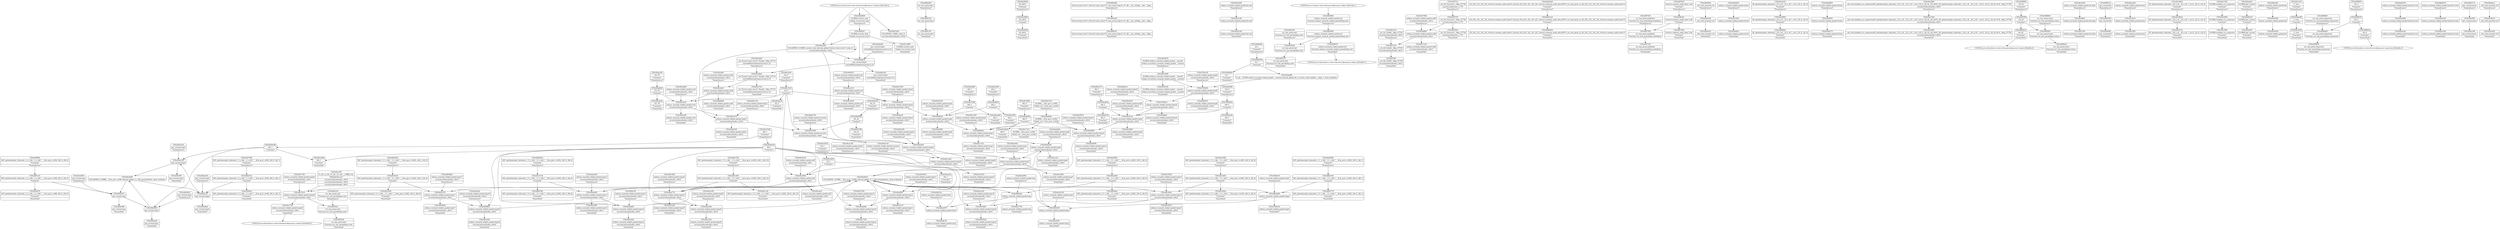 digraph {
	CE0x40abd90 [shape=record,shape=Mrecord,label="{CE0x40abd90|selinux_secmark_relabel_packet:tmp6|security/selinux/hooks.c,4610|*SummSource*}"]
	CE0x40b62b0 [shape=record,shape=Mrecord,label="{CE0x40b62b0|avc_has_perm:entry|*SummSource*}"]
	CE0x40ce6e0 [shape=record,shape=Mrecord,label="{CE0x40ce6e0|_ret_%struct.task_struct*_%tmp4,_!dbg_!27714|./arch/x86/include/asm/current.h,14}"]
	CE0x40c80d0 [shape=record,shape=Mrecord,label="{CE0x40c80d0|i32_4610|*Constant*|*SummSource*}"]
	CE0x40becf0 [shape=record,shape=Mrecord,label="{CE0x40becf0|%struct.task_struct*_(%struct.task_struct**)*_asm_movq_%gs:$_1:P_,$0_,_r,im,_dirflag_,_fpsr_,_flags_}"]
	CE0x40a7cd0 [shape=record,shape=Mrecord,label="{CE0x40a7cd0|selinux_secmark_relabel_packet:do.end}"]
	CE0x40f5d20 [shape=record,shape=Mrecord,label="{CE0x40f5d20|avc_has_perm:tsid|Function::avc_has_perm&Arg::tsid::}"]
	CE0x40f5690 [shape=record,shape=Mrecord,label="{CE0x40f5690|selinux_secmark_relabel_packet:sid|Function::selinux_secmark_relabel_packet&Arg::sid::}"]
	CE0x40b4fa0 [shape=record,shape=Mrecord,label="{CE0x40b4fa0|i64*_getelementptr_inbounds_(_11_x_i64_,_11_x_i64_*___llvm_gcov_ctr402,_i64_0,_i64_0)|*Constant*|*SummSink*}"]
	CE0x40b1120 [shape=record,shape=Mrecord,label="{CE0x40b1120|GLOBAL:__llvm_gcov_ctr402|Global_var:__llvm_gcov_ctr402|*SummSource*}"]
	CE0x40a65d0 [shape=record,shape=Mrecord,label="{CE0x40a65d0|i64_0|*Constant*}"]
	CE0x40f7370 [shape=record,shape=Mrecord,label="{CE0x40f7370|_ret_i32_%retval.0,_!dbg_!27728|security/selinux/avc.c,775}"]
	CE0x40b5ed0 [shape=record,shape=Mrecord,label="{CE0x40b5ed0|i32_(i32,_i32,_i16,_i32,_%struct.common_audit_data*)*_bitcast_(i32_(i32,_i32,_i16,_i32,_%struct.common_audit_data.495*)*_avc_has_perm_to_i32_(i32,_i32,_i16,_i32,_%struct.common_audit_data*)*)|*Constant*|*SummSource*}"]
	CE0x40b2770 [shape=record,shape=Mrecord,label="{CE0x40b2770|i64*_getelementptr_inbounds_(_11_x_i64_,_11_x_i64_*___llvm_gcov_ctr402,_i64_0,_i64_1)|*Constant*|*SummSink*}"]
	CE0x40a7790 [shape=record,shape=Mrecord,label="{CE0x40a7790|selinux_secmark_relabel_packet:tmp|*SummSink*}"]
	CE0x40a7240 [shape=record,shape=Mrecord,label="{CE0x40a7240|i64_1|*Constant*|*SummSource*}"]
	CE0x40e0e40 [shape=record,shape=Mrecord,label="{CE0x40e0e40|i64_4|*Constant*|*SummSink*}"]
	CE0x40b2cc0 [shape=record,shape=Mrecord,label="{CE0x40b2cc0|get_current:tmp2}"]
	CE0x40cc7a0 [shape=record,shape=Mrecord,label="{CE0x40cc7a0|selinux_secmark_relabel_packet:tmp5|security/selinux/hooks.c,4610|*SummSink*}"]
	CE0x40b4100 [shape=record,shape=Mrecord,label="{CE0x40b4100|selinux_secmark_relabel_packet:tmp21|security/selinux/hooks.c,4610|*SummSink*}"]
	CE0x40cc2f0 [shape=record,shape=Mrecord,label="{CE0x40cc2f0|0:_i32,_4:_i32,_8:_i32,_12:_i32,_:_CMRE_4,8_|*MultipleSource*|security/selinux/hooks.c,4610|security/selinux/hooks.c,4610|security/selinux/hooks.c,4611}"]
	CE0x40b7690 [shape=record,shape=Mrecord,label="{CE0x40b7690|selinux_secmark_relabel_packet:security|security/selinux/hooks.c,4610}"]
	CE0x40f71f0 [shape=record,shape=Mrecord,label="{CE0x40f71f0|avc_has_perm:auditdata|Function::avc_has_perm&Arg::auditdata::|*SummSink*}"]
	CE0x40af580 [shape=record,shape=Mrecord,label="{CE0x40af580|i32_4610|*Constant*|*SummSink*}"]
	CE0x40bee80 [shape=record,shape=Mrecord,label="{CE0x40bee80|_call_void_mcount()_#3}"]
	CE0x40a96c0 [shape=record,shape=Mrecord,label="{CE0x40a96c0|selinux_secmark_relabel_packet:if.end|*SummSink*}"]
	CE0x5785e30 [shape=record,shape=Mrecord,label="{CE0x5785e30|selinux_secmark_relabel_packet:tmp8|security/selinux/hooks.c,4610|*SummSource*}"]
	CE0x40f4f20 [shape=record,shape=Mrecord,label="{CE0x40f4f20|i64*_getelementptr_inbounds_(_2_x_i64_,_2_x_i64_*___llvm_gcov_ctr98,_i64_0,_i64_1)|*Constant*|*SummSink*}"]
	CE0x40a2d20 [shape=record,shape=Mrecord,label="{CE0x40a2d20|selinux_secmark_relabel_packet:tobool|security/selinux/hooks.c,4610}"]
	CE0x40a9da0 [shape=record,shape=Mrecord,label="{CE0x40a9da0|selinux_secmark_relabel_packet:if.end|*SummSource*}"]
	CE0x40a7030 [shape=record,shape=Mrecord,label="{CE0x40a7030|selinux_secmark_relabel_packet:tobool|security/selinux/hooks.c,4610|*SummSource*}"]
	CE0x40a5250 [shape=record,shape=Mrecord,label="{CE0x40a5250|selinux_secmark_relabel_packet:tmp3|*SummSink*}"]
	CE0x40b1580 [shape=record,shape=Mrecord,label="{CE0x40b1580|selinux_secmark_relabel_packet:tmp19|security/selinux/hooks.c,4610|*SummSource*}"]
	CE0x40f7c50 [shape=record,shape=Mrecord,label="{CE0x40f7c50|_ret_i32_%call6,_!dbg_!27745|security/selinux/hooks.c,4613}"]
	CE0x40b50c0 [shape=record,shape=Mrecord,label="{CE0x40b50c0|get_current:tmp1|*SummSource*}"]
	CE0x40e46f0 [shape=record,shape=Mrecord,label="{CE0x40e46f0|selinux_secmark_relabel_packet:tmp9|security/selinux/hooks.c,4610|*SummSink*}"]
	CE0x40e2050 [shape=record,shape=Mrecord,label="{CE0x40e2050|i64_5|*Constant*}"]
	CE0x3b90db0 [shape=record,shape=Mrecord,label="{CE0x3b90db0|i8*_getelementptr_inbounds_(_25_x_i8_,_25_x_i8_*_.str3,_i32_0,_i32_0)|*Constant*|*SummSink*}"]
	CE0x40b7290 [shape=record,shape=Mrecord,label="{CE0x40b7290|i32_22|*Constant*|*SummSink*}"]
	CE0x40b6780 [shape=record,shape=Mrecord,label="{CE0x40b6780|i64*_getelementptr_inbounds_(_11_x_i64_,_11_x_i64_*___llvm_gcov_ctr402,_i64_0,_i64_6)|*Constant*|*SummSink*}"]
	CE0x40a8170 [shape=record,shape=Mrecord,label="{CE0x40a8170|selinux_secmark_relabel_packet:if.then|*SummSink*}"]
	CE0x40a7d40 [shape=record,shape=Mrecord,label="{CE0x40a7d40|selinux_secmark_relabel_packet:do.end|*SummSource*}"]
	CE0x40f5840 [shape=record,shape=Mrecord,label="{CE0x40f5840|selinux_secmark_relabel_packet:sid|Function::selinux_secmark_relabel_packet&Arg::sid::|*SummSource*}"]
	CE0x40b03e0 [shape=record,shape=Mrecord,label="{CE0x40b03e0|selinux_secmark_relabel_packet:tmp16|security/selinux/hooks.c,4610|*SummSink*}"]
	CE0x40a1e00 [shape=record,shape=Mrecord,label="{CE0x40a1e00|selinux_secmark_relabel_packet:tmp20|security/selinux/hooks.c,4610|*SummSource*}"]
	CE0x40cb120 [shape=record,shape=Mrecord,label="{CE0x40cb120|get_current:tmp3}"]
	CE0x40ba920 [shape=record,shape=Mrecord,label="{CE0x40ba920|selinux_secmark_relabel_packet:tmp14|security/selinux/hooks.c,4610|*SummSink*}"]
	CE0x40fa070 [shape=record,shape=Mrecord,label="{CE0x40fa070|i64*_getelementptr_inbounds_(_2_x_i64_,_2_x_i64_*___llvm_gcov_ctr98,_i64_0,_i64_0)|*Constant*|*SummSink*}"]
	CE0x40a92a0 [shape=record,shape=Mrecord,label="{CE0x40a92a0|COLLAPSED:_GCMRE___llvm_gcov_ctr402_internal_global_11_x_i64_zeroinitializer:_elem_0:default:}"]
	CE0x40c2880 [shape=record,shape=Mrecord,label="{CE0x40c2880|_call_void_lockdep_rcu_suspicious(i8*_getelementptr_inbounds_(_25_x_i8_,_25_x_i8_*_.str3,_i32_0,_i32_0),_i32_4610,_i8*_getelementptr_inbounds_(_45_x_i8_,_45_x_i8_*_.str12,_i32_0,_i32_0))_#10,_!dbg_!27729|security/selinux/hooks.c,4610|*SummSource*}"]
	CE0x40abd20 [shape=record,shape=Mrecord,label="{CE0x40abd20|selinux_secmark_relabel_packet:tmp6|security/selinux/hooks.c,4610}"]
	CE0x41169f0 [shape=record,shape=Mrecord,label="{CE0x41169f0|GLOBAL:current_task|Global_var:current_task|*SummSink*}"]
	CE0x40b0540 [shape=record,shape=Mrecord,label="{CE0x40b0540|i8_1|*Constant*}"]
	CE0x40a1400 [shape=record,shape=Mrecord,label="{CE0x40a1400|i64*_getelementptr_inbounds_(_11_x_i64_,_11_x_i64_*___llvm_gcov_ctr402,_i64_0,_i64_9)|*Constant*|*SummSink*}"]
	CE0x40f5e00 [shape=record,shape=Mrecord,label="{CE0x40f5e00|avc_has_perm:tsid|Function::avc_has_perm&Arg::tsid::|*SummSource*}"]
	CE0x40c3100 [shape=record,shape=Mrecord,label="{CE0x40c3100|selinux_secmark_relabel_packet:tmp5|security/selinux/hooks.c,4610|*SummSource*}"]
	CE0x40c7a10 [shape=record,shape=Mrecord,label="{CE0x40c7a10|selinux_secmark_relabel_packet:call6|security/selinux/hooks.c,4613|*SummSink*}"]
	CE0x40f6000 [shape=record,shape=Mrecord,label="{CE0x40f6000|i16_42|*Constant*|*SummSource*}"]
	CE0x40a2300 [shape=record,shape=Mrecord,label="{CE0x40a2300|i64_2|*Constant*|*SummSource*}"]
	CE0x40c1e90 [shape=record,shape=Mrecord,label="{CE0x40c1e90|selinux_secmark_relabel_packet:tmp23|security/selinux/hooks.c,4610|*SummSource*}"]
	CE0x40b5050 [shape=record,shape=Mrecord,label="{CE0x40b5050|get_current:tmp1}"]
	CE0x40c7030 [shape=record,shape=Mrecord,label="{CE0x40c7030|selinux_secmark_relabel_packet:tmp12|security/selinux/hooks.c,4610|*SummSource*}"]
	CE0x40ff380 [shape=record,shape=Mrecord,label="{CE0x40ff380|i64*_getelementptr_inbounds_(_2_x_i64_,_2_x_i64_*___llvm_gcov_ctr98,_i64_0,_i64_0)|*Constant*|*SummSource*}"]
	CE0x40cef90 [shape=record,shape=Mrecord,label="{CE0x40cef90|selinux_secmark_relabel_packet:call4|security/selinux/hooks.c,4610|*SummSource*}"]
	CE0x40c88e0 [shape=record,shape=Mrecord,label="{CE0x40c88e0|selinux_secmark_relabel_packet:do.body}"]
	CE0x40e2170 [shape=record,shape=Mrecord,label="{CE0x40e2170|i64_5|*Constant*|*SummSource*}"]
	CE0x40f91c0 [shape=record,shape=Mrecord,label="{CE0x40f91c0|get_current:bb|*SummSource*}"]
	CE0x40c8060 [shape=record,shape=Mrecord,label="{CE0x40c8060|i32_4610|*Constant*}"]
	CE0x40abbd0 [shape=record,shape=Mrecord,label="{CE0x40abbd0|get_current:tmp4|./arch/x86/include/asm/current.h,14|*SummSource*}"]
	CE0x40b5160 [shape=record,shape=Mrecord,label="{CE0x40b5160|i64*_getelementptr_inbounds_(_11_x_i64_,_11_x_i64_*___llvm_gcov_ctr402,_i64_0,_i64_1)|*Constant*}"]
	CE0x40c9170 [shape=record,shape=Mrecord,label="{CE0x40c9170|selinux_secmark_relabel_packet:tmp11|security/selinux/hooks.c,4610|*SummSink*}"]
	CE0x40f62c0 [shape=record,shape=Mrecord,label="{CE0x40f62c0|i16_42|*Constant*|*SummSink*}"]
	CE0x40b37a0 [shape=record,shape=Mrecord,label="{CE0x40b37a0|selinux_secmark_relabel_packet:security|security/selinux/hooks.c,4610|*SummSink*}"]
	CE0x40d7300 [shape=record,shape=Mrecord,label="{CE0x40d7300|i64*_getelementptr_inbounds_(_2_x_i64_,_2_x_i64_*___llvm_gcov_ctr98,_i64_0,_i64_1)|*Constant*|*SummSource*}"]
	CE0x40c3250 [shape=record,shape=Mrecord,label="{CE0x40c3250|selinux_secmark_relabel_packet:call|security/selinux/hooks.c,4610|*SummSink*}"]
	CE0x40a8590 [shape=record,shape=Mrecord,label="{CE0x40a8590|i64*_getelementptr_inbounds_(_11_x_i64_,_11_x_i64_*___llvm_gcov_ctr402,_i64_0,_i64_1)|*Constant*|*SummSource*}"]
	CE0x40c17c0 [shape=record,shape=Mrecord,label="{CE0x40c17c0|GLOBAL:__llvm_gcov_ctr402|Global_var:__llvm_gcov_ctr402|*SummSink*}"]
	CE0x40ac420 [shape=record,shape=Mrecord,label="{CE0x40ac420|selinux_secmark_relabel_packet:entry|*SummSource*}"]
	CE0x40a5d60 [shape=record,shape=Mrecord,label="{CE0x40a5d60|i64_3|*Constant*|*SummSource*}"]
	CE0x40b1a70 [shape=record,shape=Mrecord,label="{CE0x40b1a70|selinux_secmark_relabel_packet:tmp21|security/selinux/hooks.c,4610}"]
	CE0x40b61b0 [shape=record,shape=Mrecord,label="{CE0x40b61b0|avc_has_perm:entry}"]
	CE0x40adc90 [shape=record,shape=Mrecord,label="{CE0x40adc90|i32_78|*Constant*|*SummSource*}"]
	CE0x40e3440 [shape=record,shape=Mrecord,label="{CE0x40e3440|selinux_secmark_relabel_packet:tmp7|security/selinux/hooks.c,4610|*SummSource*}"]
	"CONST[source:0(mediator),value:2(dynamic)][purpose:{subject}][SnkIdx:0]"
	CE0x40f5970 [shape=record,shape=Mrecord,label="{CE0x40f5970|selinux_secmark_relabel_packet:sid|Function::selinux_secmark_relabel_packet&Arg::sid::|*SummSink*}"]
	CE0x40f7e50 [shape=record,shape=Mrecord,label="{CE0x40f7e50|_ret_i32_%call6,_!dbg_!27745|security/selinux/hooks.c,4613|*SummSource*}"]
	CE0x40f7030 [shape=record,shape=Mrecord,label="{CE0x40f7030|%struct.common_audit_data*_null|*Constant*|*SummSource*}"]
	CE0x40b6030 [shape=record,shape=Mrecord,label="{CE0x40b6030|i32_(i32,_i32,_i16,_i32,_%struct.common_audit_data*)*_bitcast_(i32_(i32,_i32,_i16,_i32,_%struct.common_audit_data.495*)*_avc_has_perm_to_i32_(i32,_i32,_i16,_i32,_%struct.common_audit_data*)*)|*Constant*|*SummSink*}"]
	CE0x40c96a0 [shape=record,shape=Mrecord,label="{CE0x40c96a0|i8*_getelementptr_inbounds_(_45_x_i8_,_45_x_i8_*_.str12,_i32_0,_i32_0)|*Constant*}"]
	CE0x40b4cf0 [shape=record,shape=Mrecord,label="{CE0x40b4cf0|selinux_secmark_relabel_packet:tmp2|*SummSource*}"]
	CE0x40cbe60 [shape=record,shape=Mrecord,label="{CE0x40cbe60|selinux_secmark_relabel_packet:cred|security/selinux/hooks.c,4610|*SummSink*}"]
	CE0x40b3c80 [shape=record,shape=Mrecord,label="{CE0x40b3c80|selinux_secmark_relabel_packet:tmp22|security/selinux/hooks.c,4610|*SummSource*}"]
	CE0x40bedf0 [shape=record,shape=Mrecord,label="{CE0x40bedf0|%struct.task_struct*_(%struct.task_struct**)*_asm_movq_%gs:$_1:P_,$0_,_r,im,_dirflag_,_fpsr_,_flags_|*SummSource*}"]
	CE0x40ff230 [shape=record,shape=Mrecord,label="{CE0x40ff230|GLOBAL:current_task|Global_var:current_task}"]
	CE0x40e5870 [shape=record,shape=Mrecord,label="{CE0x40e5870|selinux_secmark_relabel_packet:tmp10|security/selinux/hooks.c,4610|*SummSource*}"]
	CE0x40dfda0 [shape=record,shape=Mrecord,label="{CE0x40dfda0|selinux_secmark_relabel_packet:tobool1|security/selinux/hooks.c,4610|*SummSink*}"]
	CE0x40b9f70 [shape=record,shape=Mrecord,label="{CE0x40b9f70|selinux_secmark_relabel_packet:tmp8|security/selinux/hooks.c,4610|*SummSink*}"]
	CE0x40c7ef0 [shape=record,shape=Mrecord,label="{CE0x40c7ef0|GLOBAL:lockdep_rcu_suspicious|*Constant*|*SummSource*}"]
	CE0x40a8850 [shape=record,shape=Mrecord,label="{CE0x40a8850|selinux_secmark_relabel_packet:if.then|*SummSource*}"]
	CE0x40adbb0 [shape=record,shape=Mrecord,label="{CE0x40adbb0|i32_78|*Constant*}"]
	CE0x40aef50 [shape=record,shape=Mrecord,label="{CE0x40aef50|GLOBAL:get_current|*Constant*|*SummSink*}"]
	CE0x40c5870 [shape=record,shape=Mrecord,label="{CE0x40c5870|selinux_secmark_relabel_packet:tmp15|security/selinux/hooks.c,4610|*SummSink*}"]
	CE0x40c27b0 [shape=record,shape=Mrecord,label="{CE0x40c27b0|_call_void_lockdep_rcu_suspicious(i8*_getelementptr_inbounds_(_25_x_i8_,_25_x_i8_*_.str3,_i32_0,_i32_0),_i32_4610,_i8*_getelementptr_inbounds_(_45_x_i8_,_45_x_i8_*_.str12,_i32_0,_i32_0))_#10,_!dbg_!27729|security/selinux/hooks.c,4610}"]
	CE0x5785dc0 [shape=record,shape=Mrecord,label="{CE0x5785dc0|selinux_secmark_relabel_packet:tobool1|security/selinux/hooks.c,4610}"]
	CE0x40f7a10 [shape=record,shape=Mrecord,label="{CE0x40f7a10|i64*_getelementptr_inbounds_(_2_x_i64_,_2_x_i64_*___llvm_gcov_ctr98,_i64_0,_i64_0)|*Constant*}"]
	CE0x40cb510 [shape=record,shape=Mrecord,label="{CE0x40cb510|get_current:tmp}"]
	CE0x40be980 [shape=record,shape=Mrecord,label="{CE0x40be980|get_current:tmp|*SummSink*}"]
	CE0x40b64a0 [shape=record,shape=Mrecord,label="{CE0x40b64a0|i64*_getelementptr_inbounds_(_11_x_i64_,_11_x_i64_*___llvm_gcov_ctr402,_i64_0,_i64_6)|*Constant*|*SummSource*}"]
	CE0x40c24b0 [shape=record,shape=Mrecord,label="{CE0x40c24b0|i64_1|*Constant*|*SummSink*}"]
	CE0x40b4250 [shape=record,shape=Mrecord,label="{CE0x40b4250|i32_22|*Constant*|*SummSource*}"]
	CE0x40a6560 [shape=record,shape=Mrecord,label="{CE0x40a6560|selinux_secmark_relabel_packet:tmp4|security/selinux/hooks.c,4610|*SummSink*}"]
	CE0x39c9140 [shape=record,shape=Mrecord,label="{CE0x39c9140|GLOBAL:selinux_secmark_relabel_packet.__warned|Global_var:selinux_secmark_relabel_packet.__warned|*SummSink*}"]
	CE0x40c6460 [shape=record,shape=Mrecord,label="{CE0x40c6460|GLOBAL:lockdep_rcu_suspicious|*Constant*}"]
	CE0x40f9380 [shape=record,shape=Mrecord,label="{CE0x40f9380|get_current:bb|*SummSink*}"]
	CE0x40a7580 [shape=record,shape=Mrecord,label="{CE0x40a7580|i64_3|*Constant*}"]
	CE0x40ac2c0 [shape=record,shape=Mrecord,label="{CE0x40ac2c0|selinux_secmark_relabel_packet:call|security/selinux/hooks.c,4610}"]
	CE0x3b90d40 [shape=record,shape=Mrecord,label="{CE0x3b90d40|i8_1|*Constant*|*SummSource*}"]
	CE0x40f5f90 [shape=record,shape=Mrecord,label="{CE0x40f5f90|i16_42|*Constant*}"]
	CE0x40a21d0 [shape=record,shape=Mrecord,label="{CE0x40a21d0|selinux_secmark_relabel_packet:do.end|*SummSink*}"]
	CE0x40a7f60 [shape=record,shape=Mrecord,label="{CE0x40a7f60|i64_2|*Constant*|*SummSink*}"]
	CE0x40b1400 [shape=record,shape=Mrecord,label="{CE0x40b1400|i64*_getelementptr_inbounds_(_11_x_i64_,_11_x_i64_*___llvm_gcov_ctr402,_i64_0,_i64_10)|*Constant*}"]
	CE0x40a82d0 [shape=record,shape=Mrecord,label="{CE0x40a82d0|selinux_secmark_relabel_packet:tmp4|security/selinux/hooks.c,4610}"]
	CE0x40a5440 [shape=record,shape=Mrecord,label="{CE0x40a5440|selinux_secmark_relabel_packet:bb|*SummSink*}"]
	CE0x40c7190 [shape=record,shape=Mrecord,label="{CE0x40c7190|selinux_secmark_relabel_packet:tmp12|security/selinux/hooks.c,4610|*SummSink*}"]
	CE0x40cb580 [shape=record,shape=Mrecord,label="{CE0x40cb580|COLLAPSED:_GCMRE___llvm_gcov_ctr98_internal_global_2_x_i64_zeroinitializer:_elem_0:default:}"]
	CE0x40e4610 [shape=record,shape=Mrecord,label="{CE0x40e4610|selinux_secmark_relabel_packet:tmp9|security/selinux/hooks.c,4610|*SummSource*}"]
	CE0x40baa80 [shape=record,shape=Mrecord,label="{CE0x40baa80|i1_true|*Constant*}"]
	CE0x40ca930 [shape=record,shape=Mrecord,label="{CE0x40ca930|i1_true|*Constant*|*SummSink*}"]
	"CONST[source:0(mediator),value:2(dynamic)][purpose:{object}][SnkIdx:1]"
	CE0x3b90bb0 [shape=record,shape=Mrecord,label="{CE0x3b90bb0|i8_1|*Constant*|*SummSink*}"]
	CE0x40c2950 [shape=record,shape=Mrecord,label="{CE0x40c2950|_call_void_lockdep_rcu_suspicious(i8*_getelementptr_inbounds_(_25_x_i8_,_25_x_i8_*_.str3,_i32_0,_i32_0),_i32_4610,_i8*_getelementptr_inbounds_(_45_x_i8_,_45_x_i8_*_.str12,_i32_0,_i32_0))_#10,_!dbg_!27729|security/selinux/hooks.c,4610|*SummSink*}"]
	CE0x40f5150 [shape=record,shape=Mrecord,label="{CE0x40f5150|avc_has_perm:entry|*SummSink*}"]
	CE0x40bec00 [shape=record,shape=Mrecord,label="{CE0x40bec00|get_current:tmp4|./arch/x86/include/asm/current.h,14|*SummSink*}"]
	"CONST[source:0(mediator),value:0(static)][purpose:{operation}][SnkIdx:3]"
	CE0x40b1c30 [shape=record,shape=Mrecord,label="{CE0x40b1c30|selinux_secmark_relabel_packet:tmp21|security/selinux/hooks.c,4610|*SummSource*}"]
	CE0x40a70e0 [shape=record,shape=Mrecord,label="{CE0x40a70e0|selinux_secmark_relabel_packet:if.end}"]
	CE0x40a67f0 [shape=record,shape=Mrecord,label="{CE0x40a67f0|selinux_secmark_relabel_packet:land.lhs.true|*SummSource*}"]
	CE0x40c4f90 [shape=record,shape=Mrecord,label="{CE0x40c4f90|selinux_secmark_relabel_packet:tmp7|security/selinux/hooks.c,4610|*SummSink*}"]
	CE0x40cb080 [shape=record,shape=Mrecord,label="{CE0x40cb080|selinux_secmark_relabel_packet:sid5|security/selinux/hooks.c,4611}"]
	CE0x40f6600 [shape=record,shape=Mrecord,label="{CE0x40f6600|avc_has_perm:tclass|Function::avc_has_perm&Arg::tclass::|*SummSource*}"]
	CE0x40cb900 [shape=record,shape=Mrecord,label="{CE0x40cb900|get_current:tmp|*SummSource*}"]
	CE0x40c5950 [shape=record,shape=Mrecord,label="{CE0x40c5950|selinux_secmark_relabel_packet:tmp15|security/selinux/hooks.c,4610|*SummSource*}"]
	CE0x40ce7e0 [shape=record,shape=Mrecord,label="{CE0x40ce7e0|_ret_%struct.task_struct*_%tmp4,_!dbg_!27714|./arch/x86/include/asm/current.h,14|*SummSink*}"]
	CE0x40e33d0 [shape=record,shape=Mrecord,label="{CE0x40e33d0|GLOBAL:selinux_secmark_relabel_packet.__warned|Global_var:selinux_secmark_relabel_packet.__warned}"]
	CE0x40b5ca0 [shape=record,shape=Mrecord,label="{CE0x40b5ca0|i32_(i32,_i32,_i16,_i32,_%struct.common_audit_data*)*_bitcast_(i32_(i32,_i32,_i16,_i32,_%struct.common_audit_data.495*)*_avc_has_perm_to_i32_(i32,_i32,_i16,_i32,_%struct.common_audit_data*)*)|*Constant*}"]
	CE0x40c3930 [shape=record,shape=Mrecord,label="{CE0x40c3930|i32_1|*Constant*|*SummSource*}"]
	CE0x40c9010 [shape=record,shape=Mrecord,label="{CE0x40c9010|selinux_secmark_relabel_packet:tmp11|security/selinux/hooks.c,4610|*SummSource*}"]
	CE0x40aa0b0 [shape=record,shape=Mrecord,label="{CE0x40aa0b0|selinux_secmark_relabel_packet:tmp12|security/selinux/hooks.c,4610}"]
	CE0x40c7f60 [shape=record,shape=Mrecord,label="{CE0x40c7f60|GLOBAL:lockdep_rcu_suspicious|*Constant*|*SummSink*}"]
	CE0x40f75f0 [shape=record,shape=Mrecord,label="{CE0x40f75f0|avc_has_perm:auditdata|Function::avc_has_perm&Arg::auditdata::|*SummSource*}"]
	CE0x40cb330 [shape=record,shape=Mrecord,label="{CE0x40cb330|selinux_secmark_relabel_packet:sid5|security/selinux/hooks.c,4611|*SummSource*}"]
	CE0x40a9f50 [shape=record,shape=Mrecord,label="{CE0x40a9f50|i64*_getelementptr_inbounds_(_11_x_i64_,_11_x_i64_*___llvm_gcov_ctr402,_i64_0,_i64_0)|*Constant*|*SummSource*}"]
	CE0x40ba7f0 [shape=record,shape=Mrecord,label="{CE0x40ba7f0|selinux_secmark_relabel_packet:tmp14|security/selinux/hooks.c,4610|*SummSource*}"]
	CE0x40cc170 [shape=record,shape=Mrecord,label="{CE0x40cc170|selinux_secmark_relabel_packet:tmp7|security/selinux/hooks.c,4610}"]
	CE0x40f6b50 [shape=record,shape=Mrecord,label="{CE0x40f6b50|avc_has_perm:requested|Function::avc_has_perm&Arg::requested::|*SummSink*}"]
	CE0x40e4510 [shape=record,shape=Mrecord,label="{CE0x40e4510|i64_5|*Constant*|*SummSink*}"]
	CE0x40c5b50 [shape=record,shape=Mrecord,label="{CE0x40c5b50|i64*_getelementptr_inbounds_(_11_x_i64_,_11_x_i64_*___llvm_gcov_ctr402,_i64_0,_i64_8)|*Constant*}"]
	"CONST[source:1(input),value:2(dynamic)][purpose:{object}][SrcIdx:1]"
	CE0x40b8060 [shape=record,shape=Mrecord,label="{CE0x40b8060|selinux_secmark_relabel_packet:call4|security/selinux/hooks.c,4610|*SummSink*}"]
	"CONST[source:0(mediator),value:2(dynamic)][purpose:{object}][SnkIdx:2]"
	CE0x40c5620 [shape=record,shape=Mrecord,label="{CE0x40c5620|i64*_getelementptr_inbounds_(_11_x_i64_,_11_x_i64_*___llvm_gcov_ctr402,_i64_0,_i64_8)|*Constant*|*SummSink*}"]
	CE0x40a1c20 [shape=record,shape=Mrecord,label="{CE0x40a1c20|i64*_getelementptr_inbounds_(_11_x_i64_,_11_x_i64_*___llvm_gcov_ctr402,_i64_0,_i64_10)|*Constant*|*SummSink*}"]
	CE0x40e0f40 [shape=record,shape=Mrecord,label="{CE0x40e0f40|i64_4|*Constant*|*SummSource*}"]
	CE0x40e69f0 [shape=record,shape=Mrecord,label="{CE0x40e69f0|selinux_secmark_relabel_packet:tmp10|security/selinux/hooks.c,4610|*SummSink*}"]
	CE0x40c4a50 [shape=record,shape=Mrecord,label="{CE0x40c4a50|i8*_getelementptr_inbounds_(_25_x_i8_,_25_x_i8_*_.str3,_i32_0,_i32_0)|*Constant*|*SummSource*}"]
	CE0x40a1d00 [shape=record,shape=Mrecord,label="{CE0x40a1d00|selinux_secmark_relabel_packet:tmp20|security/selinux/hooks.c,4610}"]
	CE0x40f7560 [shape=record,shape=Mrecord,label="{CE0x40f7560|avc_has_perm:auditdata|Function::avc_has_perm&Arg::auditdata::}"]
	CE0x40e4680 [shape=record,shape=Mrecord,label="{CE0x40e4680|selinux_secmark_relabel_packet:tmp10|security/selinux/hooks.c,4610}"]
	CE0x40b2d30 [shape=record,shape=Mrecord,label="{CE0x40b2d30|get_current:tmp2|*SummSource*}"]
	CE0x40b2da0 [shape=record,shape=Mrecord,label="{CE0x40b2da0|get_current:tmp2|*SummSink*}"]
	CE0x40cbc90 [shape=record,shape=Mrecord,label="{CE0x40cbc90|COLLAPSED:_GCMRE_current_task_external_global_%struct.task_struct*:_elem_0::|security/selinux/hooks.c,4610}"]
	CE0x40ab050 [shape=record,shape=Mrecord,label="{CE0x40ab050|i64*_getelementptr_inbounds_(_11_x_i64_,_11_x_i64_*___llvm_gcov_ctr402,_i64_0,_i64_9)|*Constant*|*SummSource*}"]
	CE0x40aa600 [shape=record,shape=Mrecord,label="{CE0x40aa600|selinux_secmark_relabel_packet:tmp14|security/selinux/hooks.c,4610}"]
	CE0x40f70a0 [shape=record,shape=Mrecord,label="{CE0x40f70a0|%struct.common_audit_data*_null|*Constant*|*SummSink*}"]
	CE0x40c32f0 [shape=record,shape=Mrecord,label="{CE0x40c32f0|i32_0|*Constant*|*SummSource*}"]
	CE0x40a87a0 [shape=record,shape=Mrecord,label="{CE0x40a87a0|selinux_secmark_relabel_packet:tmp1|*SummSource*}"]
	CE0x40a9ae0 [shape=record,shape=Mrecord,label="{CE0x40a9ae0|selinux_secmark_relabel_packet:tobool|security/selinux/hooks.c,4610|*SummSink*}"]
	CE0x40c4800 [shape=record,shape=Mrecord,label="{CE0x40c4800|i8*_getelementptr_inbounds_(_25_x_i8_,_25_x_i8_*_.str3,_i32_0,_i32_0)|*Constant*}"]
	CE0x40aa500 [shape=record,shape=Mrecord,label="{CE0x40aa500|selinux_secmark_relabel_packet:tmp13|security/selinux/hooks.c,4610|*SummSource*}"]
	CE0x40cbc20 [shape=record,shape=Mrecord,label="{CE0x40cbc20|selinux_secmark_relabel_packet:cred|security/selinux/hooks.c,4610}"]
	CE0x40b3ef0 [shape=record,shape=Mrecord,label="{CE0x40b3ef0|get_current:tmp1|*SummSink*}"]
	CE0x40f69e0 [shape=record,shape=Mrecord,label="{CE0x40f69e0|i32_4|*Constant*|*SummSink*}"]
	CE0x40f7ff0 [shape=record,shape=Mrecord,label="{CE0x40f7ff0|_ret_i32_%call6,_!dbg_!27745|security/selinux/hooks.c,4613|*SummSink*}"]
	CE0x40a8c70 [shape=record,shape=Mrecord,label="{CE0x40a8c70|selinux_secmark_relabel_packet:tmp1|*SummSink*}"]
	CE0x40f6df0 [shape=record,shape=Mrecord,label="{CE0x40f6df0|avc_has_perm:requested|Function::avc_has_perm&Arg::requested::|*SummSource*}"]
	CE0x40b4c80 [shape=record,shape=Mrecord,label="{CE0x40b4c80|i64_1|*Constant*}"]
	CE0x40c7610 [shape=record,shape=Mrecord,label="{CE0x40c7610|selinux_secmark_relabel_packet:tmp24|security/selinux/hooks.c,4611}"]
	CE0x40b96d0 [shape=record,shape=Mrecord,label="{CE0x40b96d0|selinux_secmark_relabel_packet:tmp17|security/selinux/hooks.c,4610|*SummSink*}"]
	CE0x40a1470 [shape=record,shape=Mrecord,label="{CE0x40a1470|selinux_secmark_relabel_packet:tmp17|security/selinux/hooks.c,4610}"]
	CE0x40b0b70 [shape=record,shape=Mrecord,label="{CE0x40b0b70|selinux_secmark_relabel_packet:land.lhs.true2|*SummSource*}"]
	CE0x40c4640 [shape=record,shape=Mrecord,label="{CE0x40c4640|i8*_getelementptr_inbounds_(_45_x_i8_,_45_x_i8_*_.str12,_i32_0,_i32_0)|*Constant*|*SummSource*}"]
	CE0x40ac990 [shape=record,shape=Mrecord,label="{CE0x40ac990|selinux_secmark_relabel_packet:tmp13|security/selinux/hooks.c,4610|*SummSink*}"]
	CE0x54abd00 [shape=record,shape=Mrecord,label="{CE0x54abd00|0:_i8,_:_GCMR_selinux_secmark_relabel_packet.__warned_internal_global_i8_0,_section_.data.unlikely_,_align_1:_elem_0:default:}"]
	CE0x40aa400 [shape=record,shape=Mrecord,label="{CE0x40aa400|selinux_secmark_relabel_packet:tmp13|security/selinux/hooks.c,4610}"]
	CE0x40b9660 [shape=record,shape=Mrecord,label="{CE0x40b9660|selinux_secmark_relabel_packet:tmp17|security/selinux/hooks.c,4610|*SummSource*}"]
	CE0x40b81e0 [shape=record,shape=Mrecord,label="{CE0x40b81e0|GLOBAL:get_current|*Constant*}"]
	CE0x40c25c0 [shape=record,shape=Mrecord,label="{CE0x40c25c0|selinux_secmark_relabel_packet:entry}"]
	CE0x40c1bd0 [shape=record,shape=Mrecord,label="{CE0x40c1bd0|selinux_secmark_relabel_packet:tmp22|security/selinux/hooks.c,4610|*SummSink*}"]
	CE0x40f6590 [shape=record,shape=Mrecord,label="{CE0x40f6590|avc_has_perm:tclass|Function::avc_has_perm&Arg::tclass::}"]
	CE0x40dfcc0 [shape=record,shape=Mrecord,label="{CE0x40dfcc0|selinux_secmark_relabel_packet:tobool1|security/selinux/hooks.c,4610|*SummSource*}"]
	CE0x40aff50 [shape=record,shape=Mrecord,label="{CE0x40aff50|selinux_secmark_relabel_packet:tmp11|security/selinux/hooks.c,4610}"]
	CE0x40aedc0 [shape=record,shape=Mrecord,label="{CE0x40aedc0|GLOBAL:get_current|*Constant*|*SummSource*}"]
	CE0x40adc20 [shape=record,shape=Mrecord,label="{CE0x40adc20|i32_78|*Constant*|*SummSink*}"]
	CE0x40a78f0 [shape=record,shape=Mrecord,label="{CE0x40a78f0|selinux_secmark_relabel_packet:entry|*SummSink*}"]
	CE0x40f5530 [shape=record,shape=Mrecord,label="{CE0x40f5530|avc_has_perm:ssid|Function::avc_has_perm&Arg::ssid::|*SummSource*}"]
	CE0x40cebe0 [shape=record,shape=Mrecord,label="{CE0x40cebe0|selinux_secmark_relabel_packet:call4|security/selinux/hooks.c,4610}"]
	CE0x40aba30 [shape=record,shape=Mrecord,label="{CE0x40aba30|_call_void_mcount()_#3|*SummSink*}"]
	CE0x40c7700 [shape=record,shape=Mrecord,label="{CE0x40c7700|selinux_secmark_relabel_packet:tmp24|security/selinux/hooks.c,4611|*SummSource*}"]
	CE0x40a2460 [shape=record,shape=Mrecord,label="{CE0x40a2460|selinux_secmark_relabel_packet:land.lhs.true}"]
	CE0x40f6d20 [shape=record,shape=Mrecord,label="{CE0x40f6d20|avc_has_perm:requested|Function::avc_has_perm&Arg::requested::}"]
	CE0x40b47c0 [shape=record,shape=Mrecord,label="{CE0x40b47c0|i64*_getelementptr_inbounds_(_2_x_i64_,_2_x_i64_*___llvm_gcov_ctr98,_i64_0,_i64_1)|*Constant*}"]
	CE0x40b74a0 [shape=record,shape=Mrecord,label="{CE0x40b74a0|COLLAPSED:_CMRE:_elem_0::|security/selinux/hooks.c,4610}"]
	CE0x40af140 [shape=record,shape=Mrecord,label="{CE0x40af140|selinux_secmark_relabel_packet:bb|*SummSource*}"]
	CE0x40a5160 [shape=record,shape=Mrecord,label="{CE0x40a5160|selinux_secmark_relabel_packet:tmp3|*SummSource*}"]
	CE0x40f66a0 [shape=record,shape=Mrecord,label="{CE0x40f66a0|avc_has_perm:tclass|Function::avc_has_perm&Arg::tclass::|*SummSink*}"]
	CE0x40b1e00 [shape=record,shape=Mrecord,label="{CE0x40b1e00|selinux_secmark_relabel_packet:land.lhs.true2|*SummSink*}"]
	CE0x40a1c90 [shape=record,shape=Mrecord,label="{CE0x40a1c90|selinux_secmark_relabel_packet:tmp19|security/selinux/hooks.c,4610|*SummSink*}"]
	CE0x40ae770 [shape=record,shape=Mrecord,label="{CE0x40ae770|selinux_secmark_relabel_packet:tmp19|security/selinux/hooks.c,4610}"]
	CE0x40f7830 [shape=record,shape=Mrecord,label="{CE0x40f7830|_ret_i32_%retval.0,_!dbg_!27728|security/selinux/avc.c,775|*SummSink*}"]
	CE0x40f52e0 [shape=record,shape=Mrecord,label="{CE0x40f52e0|avc_has_perm:ssid|Function::avc_has_perm&Arg::ssid::}"]
	CE0x40c3650 [shape=record,shape=Mrecord,label="{CE0x40c3650|i32_1|*Constant*}"]
	CE0x39c9070 [shape=record,shape=Mrecord,label="{CE0x39c9070|GLOBAL:selinux_secmark_relabel_packet.__warned|Global_var:selinux_secmark_relabel_packet.__warned|*SummSource*}"]
	CE0x40b3110 [shape=record,shape=Mrecord,label="{CE0x40b3110|get_current:entry|*SummSource*}"]
	CE0x40ac000 [shape=record,shape=Mrecord,label="{CE0x40ac000|i64_3|*Constant*|*SummSink*}"]
	CE0x40b98c0 [shape=record,shape=Mrecord,label="{CE0x40b98c0|selinux_secmark_relabel_packet:tmp18|security/selinux/hooks.c,4610}"]
	CE0x40ae4f0 [shape=record,shape=Mrecord,label="{CE0x40ae4f0|selinux_secmark_relabel_packet:tmp18|security/selinux/hooks.c,4610|*SummSource*}"]
	CE0x40f6900 [shape=record,shape=Mrecord,label="{CE0x40f6900|i32_4|*Constant*|*SummSource*}"]
	CE0x40b17b0 [shape=record,shape=Mrecord,label="{CE0x40b17b0|i64*_getelementptr_inbounds_(_11_x_i64_,_11_x_i64_*___llvm_gcov_ctr402,_i64_0,_i64_10)|*Constant*|*SummSource*}"]
	CE0x40a72f0 [shape=record,shape=Mrecord,label="{CE0x40a72f0|selinux_secmark_relabel_packet:do.body|*SummSink*}"]
	CE0x40c6b10 [shape=record,shape=Mrecord,label="{CE0x40c6b10|_call_void_mcount()_#3}"]
	CE0x40a6a00 [shape=record,shape=Mrecord,label="{CE0x40a6a00|selinux_secmark_relabel_packet:tmp}"]
	CE0x40c77f0 [shape=record,shape=Mrecord,label="{CE0x40c77f0|selinux_secmark_relabel_packet:tmp24|security/selinux/hooks.c,4611|*SummSink*}"]
	CE0x40b4d60 [shape=record,shape=Mrecord,label="{CE0x40b4d60|selinux_secmark_relabel_packet:tmp2}"]
	CE0x40b3e20 [shape=record,shape=Mrecord,label="{CE0x40b3e20|selinux_secmark_relabel_packet:land.lhs.true2}"]
	CE0x40f55d0 [shape=record,shape=Mrecord,label="{CE0x40f55d0|avc_has_perm:ssid|Function::avc_has_perm&Arg::ssid::|*SummSink*}"]
	CE0x40a8f30 [shape=record,shape=Mrecord,label="{CE0x40a8f30|selinux_secmark_relabel_packet:if.then}"]
	CE0x5569c20 [shape=record,shape=Mrecord,label="{CE0x5569c20|selinux_secmark_relabel_packet:tmp2|*SummSink*}"]
	CE0x40dd690 [shape=record,shape=Mrecord,label="{CE0x40dd690|GLOBAL:current_task|Global_var:current_task|*SummSource*}"]
	CE0x40a2070 [shape=record,shape=Mrecord,label="{CE0x40a2070|selinux_secmark_relabel_packet:tmp1}"]
	CE0x5785d50 [shape=record,shape=Mrecord,label="{CE0x5785d50|selinux_secmark_relabel_packet:tmp8|security/selinux/hooks.c,4610}"]
	CE0x40b31d0 [shape=record,shape=Mrecord,label="{CE0x40b31d0|get_current:entry|*SummSink*}"]
	CE0x40f6430 [shape=record,shape=Mrecord,label="{CE0x40f6430|i32_4|*Constant*}"]
	CE0x40b0f70 [shape=record,shape=Mrecord,label="{CE0x40b0f70|selinux_secmark_relabel_packet:call|security/selinux/hooks.c,4610|*SummSource*}"]
	CE0x40f77c0 [shape=record,shape=Mrecord,label="{CE0x40f77c0|_ret_i32_%retval.0,_!dbg_!27728|security/selinux/avc.c,775|*SummSource*}"]
	CE0x40dfd30 [shape=record,shape=Mrecord,label="{CE0x40dfd30|i64_4|*Constant*}"]
	CE0x40c95a0 [shape=record,shape=Mrecord,label="{CE0x40c95a0|i64*_getelementptr_inbounds_(_11_x_i64_,_11_x_i64_*___llvm_gcov_ctr402,_i64_0,_i64_9)|*Constant*}"]
	CE0x40c31e0 [shape=record,shape=Mrecord,label="{CE0x40c31e0|i32_0|*Constant*}"]
	CE0x40a1f20 [shape=record,shape=Mrecord,label="{CE0x40a1f20|selinux_secmark_relabel_packet:tmp20|security/selinux/hooks.c,4610|*SummSink*}"]
	CE0x40cb2a0 [shape=record,shape=Mrecord,label="{CE0x40cb2a0|get_current:tmp3|*SummSource*}"]
	CE0x40b69a0 [shape=record,shape=Mrecord,label="{CE0x40b69a0|selinux_secmark_relabel_packet:tmp5|security/selinux/hooks.c,4610}"]
	CE0x5569c90 [shape=record,shape=Mrecord,label="{CE0x5569c90|selinux_secmark_relabel_packet:tmp3}"]
	CE0x40c3470 [shape=record,shape=Mrecord,label="{CE0x40c3470|selinux_secmark_relabel_packet:tmp23|security/selinux/hooks.c,4610|*SummSink*}"]
	CE0x40b3730 [shape=record,shape=Mrecord,label="{CE0x40b3730|selinux_secmark_relabel_packet:security|security/selinux/hooks.c,4610|*SummSource*}"]
	CE0x40f6cb0 [shape=record,shape=Mrecord,label="{CE0x40f6cb0|%struct.common_audit_data*_null|*Constant*}"]
	CE0x40bf390 [shape=record,shape=Mrecord,label="{CE0x40bf390|get_current:tmp3|*SummSink*}"]
	CE0x40ff120 [shape=record,shape=Mrecord,label="{CE0x40ff120|%struct.task_struct*_(%struct.task_struct**)*_asm_movq_%gs:$_1:P_,$0_,_r,im,_dirflag_,_fpsr_,_flags_|*SummSink*}"]
	CE0x40c58e0 [shape=record,shape=Mrecord,label="{CE0x40c58e0|selinux_secmark_relabel_packet:tmp15|security/selinux/hooks.c,4610}"]
	CE0x40a2820 [shape=record,shape=Mrecord,label="{CE0x40a2820|i64*_getelementptr_inbounds_(_11_x_i64_,_11_x_i64_*___llvm_gcov_ctr402,_i64_0,_i64_0)|*Constant*}"]
	CE0x40caec0 [shape=record,shape=Mrecord,label="{CE0x40caec0|selinux_secmark_relabel_packet:sid5|security/selinux/hooks.c,4611|*SummSink*}"]
	CE0x40a6640 [shape=record,shape=Mrecord,label="{CE0x40a6640|GLOBAL:__llvm_gcov_ctr402|Global_var:__llvm_gcov_ctr402}"]
	CE0x40a6cc0 [shape=record,shape=Mrecord,label="{CE0x40a6cc0|_call_void_mcount()_#3|*SummSource*}"]
	CE0x40cc1e0 [shape=record,shape=Mrecord,label="{CE0x40cc1e0|selinux_secmark_relabel_packet:tmp6|security/selinux/hooks.c,4610|*SummSink*}"]
	CE0x40a8430 [shape=record,shape=Mrecord,label="{CE0x40a8430|i64_2|*Constant*}"]
	CE0x40ca7a0 [shape=record,shape=Mrecord,label="{CE0x40ca7a0|i1_true|*Constant*|*SummSource*}"]
	CE0x40c9710 [shape=record,shape=Mrecord,label="{CE0x40c9710|i8*_getelementptr_inbounds_(_45_x_i8_,_45_x_i8_*_.str12,_i32_0,_i32_0)|*Constant*|*SummSink*}"]
	CE0x40bac40 [shape=record,shape=Mrecord,label="{CE0x40bac40|selinux_secmark_relabel_packet:land.lhs.true|*SummSink*}"]
	CE0x40c8720 [shape=record,shape=Mrecord,label="{CE0x40c8720|selinux_secmark_relabel_packet:tmp4|security/selinux/hooks.c,4610|*SummSource*}"]
	CE0x40a2900 [shape=record,shape=Mrecord,label="{CE0x40a2900|selinux_secmark_relabel_packet:tmp|*SummSource*}"]
	CE0x40c2fd0 [shape=record,shape=Mrecord,label="{CE0x40c2fd0|i64_0|*Constant*|*SummSource*}"]
	CE0x40a5380 [shape=record,shape=Mrecord,label="{CE0x40a5380|selinux_secmark_relabel_packet:bb}"]
	CE0x40c55b0 [shape=record,shape=Mrecord,label="{CE0x40c55b0|i64*_getelementptr_inbounds_(_11_x_i64_,_11_x_i64_*___llvm_gcov_ctr402,_i64_0,_i64_8)|*Constant*|*SummSource*}"]
	CE0x40ae5f0 [shape=record,shape=Mrecord,label="{CE0x40ae5f0|selinux_secmark_relabel_packet:tmp18|security/selinux/hooks.c,4610|*SummSink*}"]
	CE0x40cad10 [shape=record,shape=Mrecord,label="{CE0x40cad10|i32_1|*Constant*|*SummSink*}"]
	CE0x40c7940 [shape=record,shape=Mrecord,label="{CE0x40c7940|selinux_secmark_relabel_packet:call6|security/selinux/hooks.c,4613|*SummSource*}"]
	CE0x40b2050 [shape=record,shape=Mrecord,label="{CE0x40b2050|get_current:bb}"]
	CE0x40f5e70 [shape=record,shape=Mrecord,label="{CE0x40f5e70|avc_has_perm:tsid|Function::avc_has_perm&Arg::tsid::|*SummSink*}"]
	CE0x40bf430 [shape=record,shape=Mrecord,label="{CE0x40bf430|_call_void_mcount()_#3|*SummSource*}"]
	"CONST[source:2(external),value:2(dynamic)][purpose:{subject}][SrcIdx:2]"
	CE0x40e21e0 [shape=record,shape=Mrecord,label="{CE0x40e21e0|selinux_secmark_relabel_packet:tmp9|security/selinux/hooks.c,4610}"]
	CE0x40ca140 [shape=record,shape=Mrecord,label="{CE0x40ca140|selinux_secmark_relabel_packet:tmp16|security/selinux/hooks.c,4610|*SummSource*}"]
	CE0x40b3b20 [shape=record,shape=Mrecord,label="{CE0x40b3b20|selinux_secmark_relabel_packet:tmp22|security/selinux/hooks.c,4610}"]
	CE0x40b3260 [shape=record,shape=Mrecord,label="{CE0x40b3260|_ret_%struct.task_struct*_%tmp4,_!dbg_!27714|./arch/x86/include/asm/current.h,14|*SummSource*}"]
	CE0x40c2320 [shape=record,shape=Mrecord,label="{CE0x40c2320|selinux_secmark_relabel_packet:do.body|*SummSource*}"]
	CE0x40c9f40 [shape=record,shape=Mrecord,label="{CE0x40c9f40|selinux_secmark_relabel_packet:tmp16|security/selinux/hooks.c,4610}"]
	CE0x40c1ad0 [shape=record,shape=Mrecord,label="{CE0x40c1ad0|selinux_secmark_relabel_packet:tmp23|security/selinux/hooks.c,4610}"]
	CE0x40b4000 [shape=record,shape=Mrecord,label="{CE0x40b4000|i32_22|*Constant*}"]
	CE0x40abb30 [shape=record,shape=Mrecord,label="{CE0x40abb30|get_current:tmp4|./arch/x86/include/asm/current.h,14}"]
	CE0x40ac630 [shape=record,shape=Mrecord,label="{CE0x40ac630|_call_void_mcount()_#3|*SummSink*}"]
	CE0x40b2f50 [shape=record,shape=Mrecord,label="{CE0x40b2f50|get_current:entry}"]
	CE0x40afca0 [shape=record,shape=Mrecord,label="{CE0x40afca0|i32_0|*Constant*|*SummSink*}"]
	CE0x40cbd90 [shape=record,shape=Mrecord,label="{CE0x40cbd90|selinux_secmark_relabel_packet:cred|security/selinux/hooks.c,4610|*SummSource*}"]
	CE0x40a9c40 [shape=record,shape=Mrecord,label="{CE0x40a9c40|i64_1|*Constant*}"]
	CE0x40c3040 [shape=record,shape=Mrecord,label="{CE0x40c3040|i64_0|*Constant*|*SummSink*}"]
	CE0x40c7310 [shape=record,shape=Mrecord,label="{CE0x40c7310|i64*_getelementptr_inbounds_(_11_x_i64_,_11_x_i64_*___llvm_gcov_ctr402,_i64_0,_i64_6)|*Constant*}"]
	CE0x40ab660 [shape=record,shape=Mrecord,label="{CE0x40ab660|selinux_secmark_relabel_packet:call6|security/selinux/hooks.c,4613}"]
	CE0x40a9c40 -> CE0x40c9f40
	CE0x40f7370 -> CE0x40f7830
	CE0x40a9c40 -> CE0x40a2070
	CE0x39c9070 -> CE0x40e33d0
	CE0x40b5050 -> CE0x40cb580
	CE0x40cb080 -> CE0x40c7610
	CE0x40e4680 -> CE0x40e69f0
	CE0x40b98c0 -> CE0x40ae5f0
	CE0x40ac420 -> CE0x40c25c0
	CE0x40a7240 -> CE0x40a9c40
	CE0x40abd20 -> CE0x40cc1e0
	CE0x40cef90 -> CE0x40cebe0
	CE0x40f6430 -> CE0x40f6d20
	CE0x40b3b20 -> CE0x40c1bd0
	CE0x40c5b50 -> CE0x40c58e0
	CE0x40a2820 -> CE0x40a6a00
	CE0x40cb580 -> CE0x40cb510
	CE0x40b7690 -> CE0x40b37a0
	CE0x40af140 -> CE0x40a5380
	CE0x40a65d0 -> CE0x40e4680
	CE0x40f7560 -> CE0x40f71f0
	CE0x40a92a0 -> CE0x40a1470
	CE0x40a1d00 -> CE0x40a92a0
	CE0x40cebe0 -> CE0x40cbc20
	CE0x40c1e90 -> CE0x40c1ad0
	CE0x40f5f90 -> CE0x40f62c0
	CE0x40cbd90 -> CE0x40cbc20
	CE0x40c9f40 -> CE0x40b03e0
	CE0x40cb330 -> CE0x40cb080
	CE0x40a87a0 -> CE0x40a2070
	CE0x40a7580 -> CE0x40a82d0
	CE0x40ba7f0 -> CE0x40aa600
	CE0x40c80d0 -> CE0x40c8060
	CE0x40b2050 -> CE0x40f9380
	CE0x40abd90 -> CE0x40abd20
	CE0x40b0540 -> CE0x3b90bb0
	CE0x40b9660 -> CE0x40a1470
	CE0x40a9c40 -> CE0x40aa600
	CE0x40c7700 -> CE0x40c7610
	CE0x40d7300 -> CE0x40b47c0
	CE0x40b4cf0 -> CE0x40b4d60
	CE0x40c2880 -> CE0x40c27b0
	CE0x5785e30 -> CE0x5785d50
	CE0x40c31e0 -> CE0x40cbc20
	CE0x40f7a10 -> CE0x40cb510
	CE0x40aa0b0 -> CE0x40a92a0
	CE0x40c4a50 -> CE0x40c4800
	CE0x40c2320 -> CE0x40c88e0
	CE0x40a2070 -> CE0x40a92a0
	CE0x40c95a0 -> CE0x40a1400
	CE0x40a9c40 -> CE0x40b98c0
	CE0x40b4000 -> CE0x40b7690
	CE0x40a92a0 -> CE0x40c58e0
	CE0x40e33d0 -> CE0x5785d50
	CE0x40f77c0 -> CE0x40f7370
	CE0x40b1400 -> CE0x40a1c20
	CE0x40b5050 -> CE0x40b3ef0
	CE0x40a92a0 -> CE0x40b4d60
	CE0x40adbb0 -> CE0x40cbc20
	CE0x40cbc90 -> CE0x40b3b20
	CE0x40c7310 -> CE0x40b6780
	CE0x40a6640 -> CE0x40c17c0
	CE0x40cebe0 -> CE0x40b8060
	CE0x40a6640 -> CE0x40e4680
	CE0x40ff230 -> CE0x41169f0
	CE0x40c8060 -> CE0x40af580
	CE0x40a70e0 -> CE0x40a96c0
	CE0x40a82d0 -> CE0x40b69a0
	CE0x40b1a70 -> CE0x40b7690
	CE0x40c7310 -> CE0x40aa400
	CE0x40c31e0 -> CE0x40cb080
	CE0x40a6a00 -> CE0x40a2070
	CE0x40f7c50 -> CE0x40f7ff0
	CE0x40cbc90 -> CE0x40b1a70
	CE0x40b0f70 -> CE0x40ac2c0
	CE0x40b1a70 -> CE0x40b4100
	CE0x40b3c80 -> CE0x40b3b20
	CE0x40a1e00 -> CE0x40a1d00
	CE0x40cb510 -> CE0x40be980
	CE0x40c7940 -> CE0x40ab660
	CE0x40a1d00 -> CE0x40a1f20
	CE0x40a7cd0 -> CE0x40a21d0
	CE0x3b90d40 -> CE0x40b0540
	CE0x40cb580 -> CE0x40b2cc0
	CE0x40adbb0 -> CE0x40adc20
	CE0x40c88e0 -> CE0x40a72f0
	CE0x40ac2c0 -> CE0x40a2d20
	CE0x5785dc0 -> CE0x40e21e0
	CE0x40a2460 -> CE0x40bac40
	CE0x40b4d60 -> CE0x5569c20
	CE0x40c4640 -> CE0x40c96a0
	CE0x40c77f0 -> "CONST[source:0(mediator),value:2(dynamic)][purpose:{subject}][SnkIdx:0]"
	CE0x40b3110 -> CE0x40b2f50
	CE0x40a7d40 -> CE0x40a7cd0
	CE0x40a1470 -> CE0x40b98c0
	CE0x40f69e0 -> "CONST[source:0(mediator),value:0(static)][purpose:{operation}][SnkIdx:3]"
	CE0x40ab050 -> CE0x40c95a0
	CE0x40b61b0 -> CE0x40f5150
	CE0x40f6cb0 -> CE0x40f7560
	CE0x40a9f50 -> CE0x40a2820
	CE0x40a9c40 -> CE0x40c24b0
	CE0x40b47c0 -> CE0x40b2cc0
	CE0x40f5970 -> "CONST[source:0(mediator),value:2(dynamic)][purpose:{object}][SnkIdx:1]"
	CE0x40f62c0 -> "CONST[source:0(mediator),value:2(dynamic)][purpose:{object}][SnkIdx:2]"
	CE0x40a5160 -> CE0x5569c90
	CE0x40c6b10 -> CE0x40ac630
	CE0x40a65d0 -> CE0x40c3040
	CE0x5785d50 -> CE0x5785dc0
	CE0x40b0540 -> CE0x54abd00
	CE0x40ae770 -> CE0x40a1d00
	CE0x40b5160 -> CE0x40b2770
	CE0x40ca7a0 -> CE0x40baa80
	CE0x5569c90 -> CE0x40a5250
	CE0x40b64a0 -> CE0x40c7310
	CE0x40b3260 -> CE0x40ce6e0
	CE0x40a2070 -> CE0x40a8c70
	CE0x40a8430 -> CE0x40a82d0
	CE0x40cc170 -> CE0x40c4f90
	CE0x40baa80 -> CE0x40ca930
	CE0x40abd20 -> CE0x40cc170
	CE0x40ca140 -> CE0x40c9f40
	CE0x40c96a0 -> CE0x40c9710
	CE0x40f6cb0 -> CE0x40f70a0
	CE0x40ff380 -> CE0x40f7a10
	CE0x40b50c0 -> CE0x40b5050
	CE0x40e33d0 -> CE0x39c9140
	CE0x40bf430 -> CE0x40bee80
	CE0x40cb510 -> CE0x40b5050
	CE0x40e4680 -> CE0x40aff50
	CE0x40e4610 -> CE0x40e21e0
	CE0x40a2d20 -> CE0x40a9ae0
	CE0x40a8430 -> CE0x40a7f60
	CE0x40aff50 -> CE0x40aa0b0
	CE0x40a2900 -> CE0x40a6a00
	CE0x40a92a0 -> CE0x40abd20
	CE0x40c1ad0 -> CE0x40cb080
	CE0x40c3930 -> CE0x40c3650
	CE0x40a92a0 -> CE0x40a6a00
	CE0x40f5f90 -> CE0x40f6590
	CE0x40b74a0 -> CE0x40b3b20
	CE0x40dd690 -> CE0x40ff230
	CE0x40cbc90 -> CE0x40cbc90
	CE0x40c2fd0 -> CE0x40a65d0
	CE0x40b98c0 -> CE0x40a92a0
	CE0x40a82d0 -> CE0x40a6560
	CE0x40c1ad0 -> CE0x40c3470
	CE0x40b81e0 -> CE0x40aef50
	CE0x40a5380 -> CE0x40a5440
	CE0x40f91c0 -> CE0x40b2050
	CE0x5785dc0 -> CE0x40dfda0
	CE0x40f7a10 -> CE0x40fa070
	CE0x40abb30 -> CE0x40bec00
	CE0x40b1580 -> CE0x40ae770
	CE0x40f6590 -> CE0x40f66a0
	CE0x40e0f40 -> CE0x40dfd30
	CE0x40b4000 -> CE0x40b7290
	CE0x54abd00 -> CE0x5785d50
	CE0x40a6cc0 -> CE0x40c6b10
	CE0x40b69a0 -> CE0x40abd20
	CE0x40cbc90 -> CE0x40abb30
	CE0x40ff230 -> CE0x40abb30
	CE0x40b3e20 -> CE0x40b1e00
	CE0x40c5950 -> CE0x40c58e0
	CE0x40ce6e0 -> CE0x40ce7e0
	CE0x40ab660 -> CE0x40f7c50
	CE0x40cbc20 -> CE0x40cbe60
	CE0x40c5b50 -> CE0x40c5620
	CE0x40aa600 -> CE0x40a92a0
	CE0x40aa400 -> CE0x40ac990
	CE0x40a7240 -> CE0x40b4c80
	CE0x40a1470 -> CE0x40b96d0
	CE0x40dfd30 -> CE0x40e0e40
	CE0x40f52e0 -> CE0x40f55d0
	CE0x40f5840 -> CE0x40f5690
	CE0x5785d50 -> CE0x40b9f70
	CE0x40e5870 -> CE0x40e4680
	CE0x40aa600 -> CE0x40ba920
	CE0x40b1120 -> CE0x40a6640
	CE0x40b1400 -> CE0x40ae770
	CE0x40c31e0 -> CE0x40b7690
	CE0x40a7580 -> CE0x40ac000
	CE0x40ac2c0 -> CE0x40c3250
	CE0x40b7690 -> CE0x40b3b20
	CE0x40c3650 -> CE0x40cad10
	CE0x40b62b0 -> CE0x40b61b0
	CE0x40f5690 -> CE0x40f5d20
	CE0x40b47c0 -> CE0x40f4f20
	CE0x40a8f30 -> CE0x40a8170
	CE0x40a92a0 -> CE0x40aff50
	CE0x40a8850 -> CE0x40a8f30
	CE0x40bee80 -> CE0x40aba30
	CE0x40abbd0 -> CE0x40abb30
	CE0x40e3440 -> CE0x40cc170
	CE0x40c58e0 -> CE0x40c9f40
	CE0x40f6000 -> CE0x40f5f90
	CE0x40a9c40 -> CE0x40aa0b0
	CE0x40a92a0 -> CE0x40ae770
	CE0x40f75f0 -> CE0x40f7560
	CE0x40a9c40 -> CE0x40cc170
	CE0x40abb30 -> CE0x40ce6e0
	CE0x40c7610 -> CE0x40f52e0
	CE0x40aa400 -> CE0x40aa600
	CE0x40c6460 -> CE0x40c7f60
	CE0x40cb900 -> CE0x40cb510
	CE0x40cb2a0 -> CE0x40cb120
	CE0x40b2cc0 -> CE0x40cb120
	CE0x40f6900 -> CE0x40f6430
	CE0x40c4800 -> CE0x3b90db0
	CE0x40ff230 -> CE0x40cbc90
	CE0x40b2cc0 -> CE0x40b2da0
	CE0x40b3730 -> CE0x40b7690
	CE0x40f6430 -> CE0x40f69e0
	CE0x40dfd30 -> CE0x40e21e0
	CE0x40c9f40 -> CE0x40a92a0
	CE0x40e2050 -> CE0x40e4510
	CE0x40c55b0 -> CE0x40c5b50
	CE0x40bedf0 -> CE0x40becf0
	"CONST[source:2(external),value:2(dynamic)][purpose:{subject}][SrcIdx:2]" -> CE0x40dd690
	CE0x40a9da0 -> CE0x40a70e0
	CE0x40a7030 -> CE0x40a2d20
	CE0x40a6a00 -> CE0x40a7790
	CE0x40c9010 -> CE0x40aff50
	CE0x40aa500 -> CE0x40aa400
	CE0x40c7ef0 -> CE0x40c6460
	CE0x40cc2f0 -> CE0x40c7610
	CE0x40c31e0 -> CE0x40afca0
	CE0x5569c90 -> CE0x40a92a0
	CE0x40c31e0 -> CE0x40a2d20
	CE0x40aa0b0 -> CE0x40c7190
	CE0x40b4c80 -> CE0x40c24b0
	CE0x40c32f0 -> CE0x40c31e0
	CE0x40a2300 -> CE0x40a8430
	CE0x40cc170 -> CE0x40a92a0
	CE0x40a65d0 -> CE0x40b69a0
	CE0x40ae4f0 -> CE0x40b98c0
	CE0x40b4c80 -> CE0x40cb120
	CE0x40b69a0 -> CE0x40cc7a0
	CE0x40a67f0 -> CE0x40a2460
	CE0x40adc90 -> CE0x40adbb0
	CE0x40e2170 -> CE0x40e2050
	CE0x40dfcc0 -> CE0x5785dc0
	CE0x40f7e50 -> CE0x40f7c50
	CE0x40cb120 -> CE0x40cb580
	CE0x40c7030 -> CE0x40aa0b0
	CE0x40a2d20 -> CE0x40a82d0
	CE0x40c25c0 -> CE0x40a78f0
	CE0x40c58e0 -> CE0x40c5870
	CE0x40b4c80 -> CE0x40b5050
	"CONST[source:1(input),value:2(dynamic)][purpose:{object}][SrcIdx:1]" -> CE0x40f5840
	CE0x40f5530 -> CE0x40f52e0
	CE0x40ae770 -> CE0x40a1c90
	CE0x40b0b70 -> CE0x40b3e20
	CE0x40c8720 -> CE0x40a82d0
	CE0x40b1c30 -> CE0x40b1a70
	CE0x40ce6e0 -> CE0x40cebe0
	CE0x40b2f50 -> CE0x40b31d0
	CE0x40c3650 -> CE0x40cb080
	CE0x40f5690 -> CE0x40f5970
	CE0x40a5d60 -> CE0x40a7580
	CE0x40f6600 -> CE0x40f6590
	CE0x40f7030 -> CE0x40f6cb0
	CE0x40b5ed0 -> CE0x40b5ca0
	CE0x40b3b20 -> CE0x40c1ad0
	CE0x40a8590 -> CE0x40b5160
	CE0x40c27b0 -> CE0x40c2950
	CE0x40cb080 -> CE0x40caec0
	CE0x40a6640 -> CE0x40b69a0
	CE0x40becf0 -> CE0x40ff120
	CE0x40f7370 -> CE0x40ab660
	"CONST[source:2(external),value:2(dynamic)][purpose:{subject}][SrcIdx:2]" -> CE0x40b74a0
	CE0x40b5160 -> CE0x40b4d60
	CE0x40c3100 -> CE0x40b69a0
	CE0x40c95a0 -> CE0x40a1470
	CE0x40b4d60 -> CE0x5569c90
	CE0x40e21e0 -> CE0x40e4680
	CE0x40e21e0 -> CE0x40e46f0
	CE0x40b17b0 -> CE0x40b1400
	CE0x40ab660 -> CE0x40c7a10
	CE0x40aedc0 -> CE0x40b81e0
	CE0x40f5d20 -> CE0x40f5e70
	CE0x40a9c40 -> CE0x40a1d00
	CE0x40f6df0 -> CE0x40f6d20
	CE0x40f6d20 -> CE0x40f6b50
	CE0x40b2d30 -> CE0x40b2cc0
	CE0x40a9c40 -> CE0x5569c90
	"CONST[source:2(external),value:2(dynamic)][purpose:{subject}][SrcIdx:2]" -> CE0x40cbc90
	CE0x40cb120 -> CE0x40bf390
	CE0x40c7610 -> CE0x40c77f0
	CE0x40f5e00 -> CE0x40f5d20
	CE0x40a92a0 -> CE0x40aa400
	CE0x40b4250 -> CE0x40b4000
	CE0x40cbc20 -> CE0x40b1a70
	CE0x40aff50 -> CE0x40c9170
	CE0x40a2820 -> CE0x40b4fa0
	CE0x40b5ca0 -> CE0x40b6030
	CE0x40e2050 -> CE0x40e21e0
}